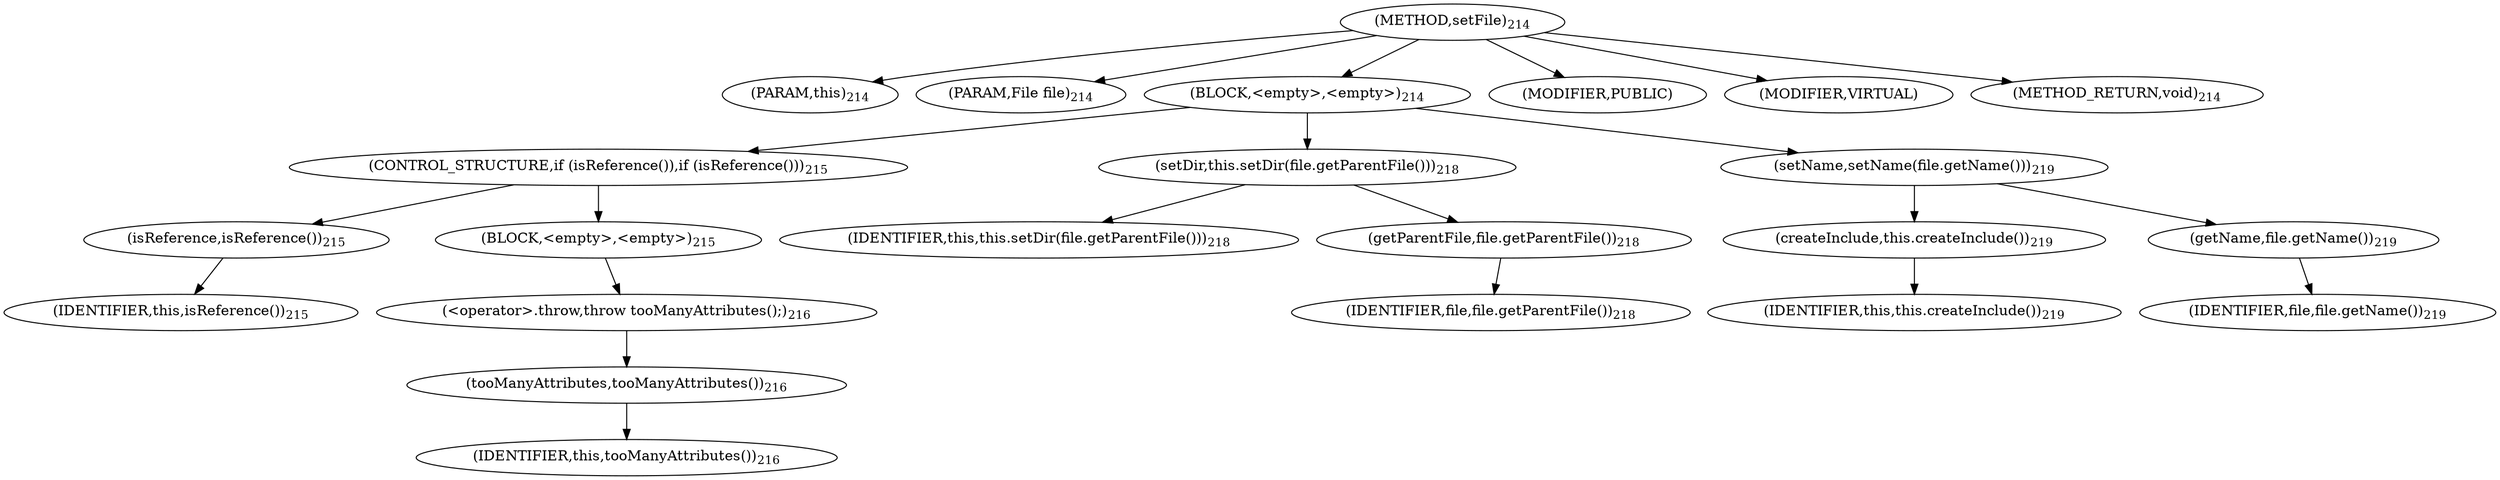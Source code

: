 digraph "setFile" {  
"617" [label = <(METHOD,setFile)<SUB>214</SUB>> ]
"47" [label = <(PARAM,this)<SUB>214</SUB>> ]
"618" [label = <(PARAM,File file)<SUB>214</SUB>> ]
"619" [label = <(BLOCK,&lt;empty&gt;,&lt;empty&gt;)<SUB>214</SUB>> ]
"620" [label = <(CONTROL_STRUCTURE,if (isReference()),if (isReference()))<SUB>215</SUB>> ]
"621" [label = <(isReference,isReference())<SUB>215</SUB>> ]
"46" [label = <(IDENTIFIER,this,isReference())<SUB>215</SUB>> ]
"622" [label = <(BLOCK,&lt;empty&gt;,&lt;empty&gt;)<SUB>215</SUB>> ]
"623" [label = <(&lt;operator&gt;.throw,throw tooManyAttributes();)<SUB>216</SUB>> ]
"624" [label = <(tooManyAttributes,tooManyAttributes())<SUB>216</SUB>> ]
"48" [label = <(IDENTIFIER,this,tooManyAttributes())<SUB>216</SUB>> ]
"625" [label = <(setDir,this.setDir(file.getParentFile()))<SUB>218</SUB>> ]
"49" [label = <(IDENTIFIER,this,this.setDir(file.getParentFile()))<SUB>218</SUB>> ]
"626" [label = <(getParentFile,file.getParentFile())<SUB>218</SUB>> ]
"627" [label = <(IDENTIFIER,file,file.getParentFile())<SUB>218</SUB>> ]
"628" [label = <(setName,setName(file.getName()))<SUB>219</SUB>> ]
"629" [label = <(createInclude,this.createInclude())<SUB>219</SUB>> ]
"50" [label = <(IDENTIFIER,this,this.createInclude())<SUB>219</SUB>> ]
"630" [label = <(getName,file.getName())<SUB>219</SUB>> ]
"631" [label = <(IDENTIFIER,file,file.getName())<SUB>219</SUB>> ]
"632" [label = <(MODIFIER,PUBLIC)> ]
"633" [label = <(MODIFIER,VIRTUAL)> ]
"634" [label = <(METHOD_RETURN,void)<SUB>214</SUB>> ]
  "617" -> "47" 
  "617" -> "618" 
  "617" -> "619" 
  "617" -> "632" 
  "617" -> "633" 
  "617" -> "634" 
  "619" -> "620" 
  "619" -> "625" 
  "619" -> "628" 
  "620" -> "621" 
  "620" -> "622" 
  "621" -> "46" 
  "622" -> "623" 
  "623" -> "624" 
  "624" -> "48" 
  "625" -> "49" 
  "625" -> "626" 
  "626" -> "627" 
  "628" -> "629" 
  "628" -> "630" 
  "629" -> "50" 
  "630" -> "631" 
}
